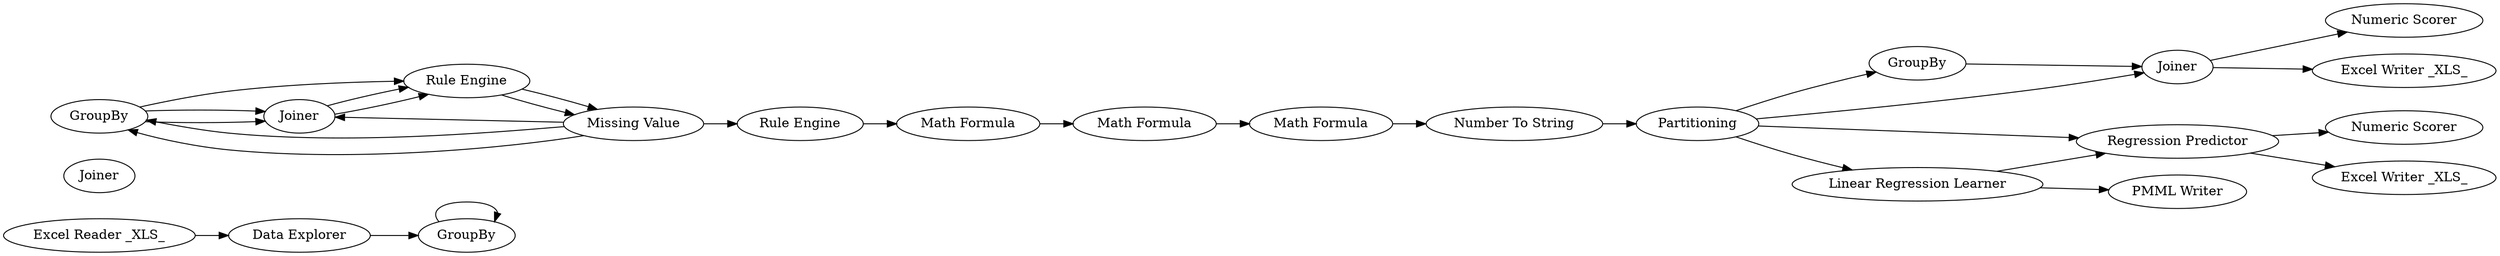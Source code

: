 digraph {
	1 [label="Excel Reader _XLS_"]
	2 [label="Data Explorer"]
	3 [label=GroupBy]
	4 [label=Joiner]
	5 [label="Column Merger"]
	6 [label=GroupBy]
	7 [label=Joiner]
	8 [label="Column Merger"]
	5 [label=GroupBy]
	6 [label=Joiner]
	7 [label="Rule Engine"]
	8 [label="Missing Value"]
	9 [label="Rule Engine"]
	10 [label="Math Formula"]
	11 [label="Math Formula"]
	12 [label="Math Formula"]
	13 [label="Number To String"]
	14 [label=Partitioning]
	15 [label=GroupBy]
	16 [label=Joiner]
	17 [label="Numeric Scorer"]
	18 [label="Linear Regression Learner"]
	19 [label="Regression Predictor"]
	20 [label="Numeric Scorer"]
	21 [label="PMML Writer"]
	22 [label="Excel Writer _XLS_"]
	23 [label="Excel Writer _XLS_"]
	3 -> 3
	8 -> 5
	5 -> 7
	5 -> 6
	6 -> 7
	7 -> 8
	1 -> 2
	2 -> 3
	8 -> 5
	8 -> 6
	5 -> 6
	6 -> 7
	7 -> 8
	8 -> 9
	9 -> 10
	10 -> 11
	11 -> 12
	12 -> 13
	13 -> 14
	14 -> 15
	14 -> 18
	14 -> 19
	14 -> 16
	15 -> 16
	16 -> 17
	16 -> 23
	18 -> 19
	18 -> 21
	19 -> 22
	19 -> 20
	rankdir=LR
}
